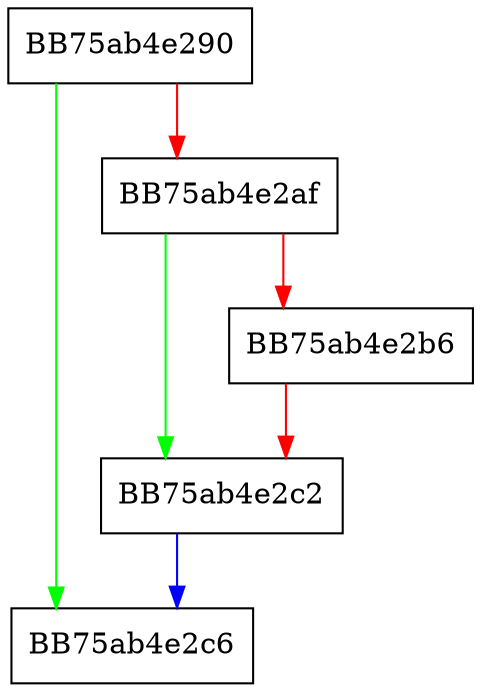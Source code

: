 digraph cume_distStepFunc {
  node [shape="box"];
  graph [splines=ortho];
  BB75ab4e290 -> BB75ab4e2c6 [color="green"];
  BB75ab4e290 -> BB75ab4e2af [color="red"];
  BB75ab4e2af -> BB75ab4e2c2 [color="green"];
  BB75ab4e2af -> BB75ab4e2b6 [color="red"];
  BB75ab4e2b6 -> BB75ab4e2c2 [color="red"];
  BB75ab4e2c2 -> BB75ab4e2c6 [color="blue"];
}